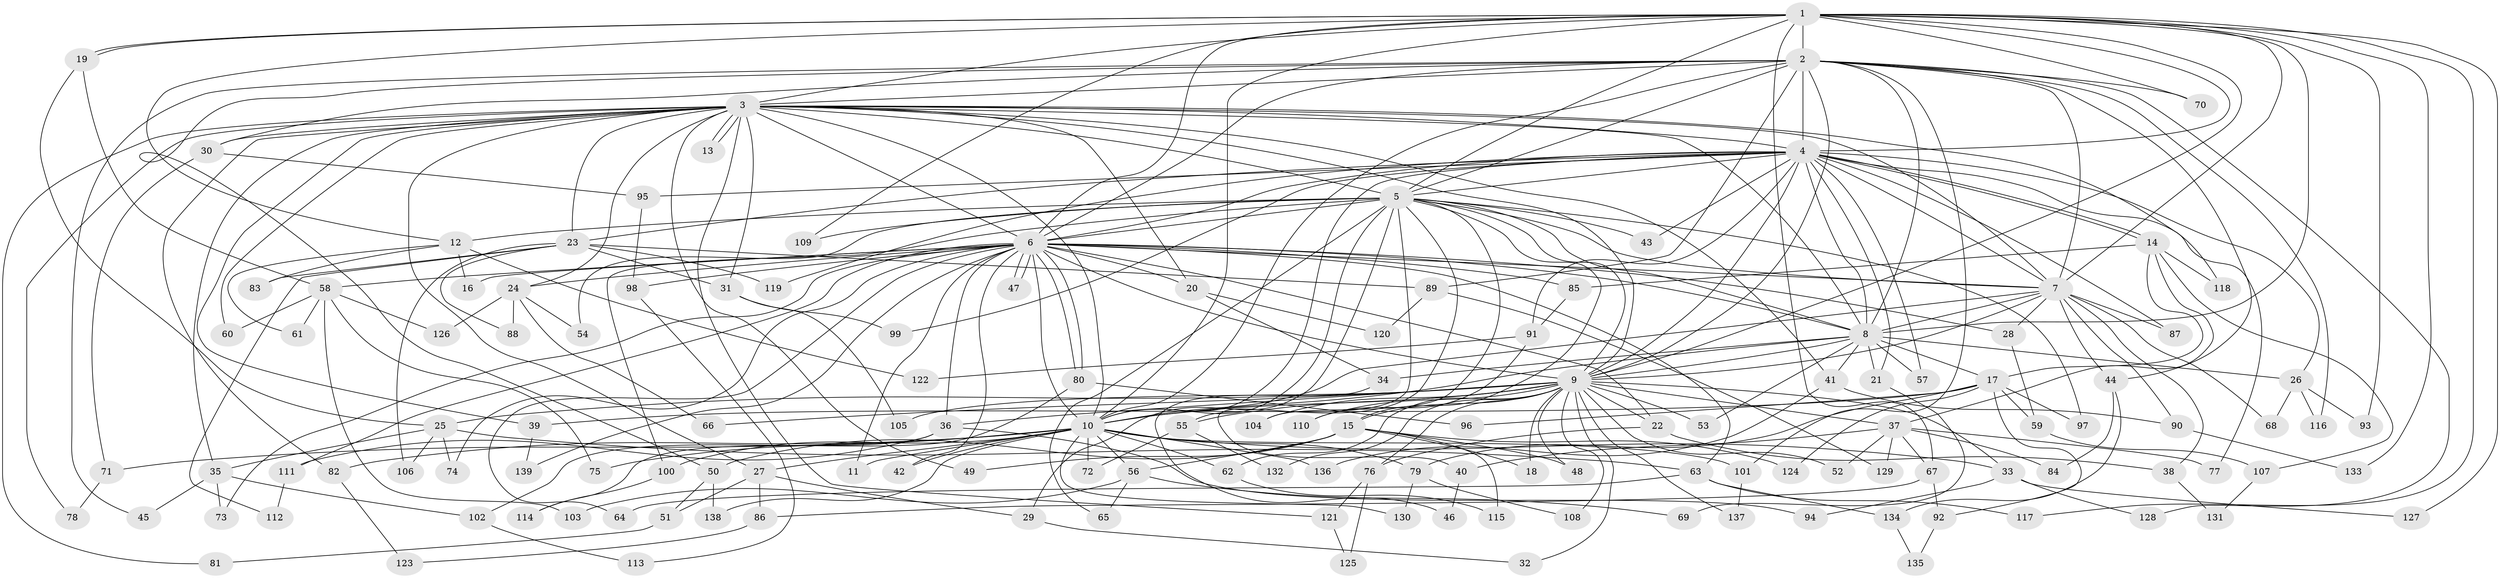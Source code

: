 // coarse degree distribution, {15: 0.014492753623188406, 25: 0.014492753623188406, 21: 0.028985507246376812, 2: 0.4927536231884058, 5: 0.043478260869565216, 1: 0.057971014492753624, 10: 0.028985507246376812, 3: 0.2028985507246377, 4: 0.043478260869565216, 6: 0.014492753623188406, 8: 0.028985507246376812, 7: 0.014492753623188406, 18: 0.014492753623188406}
// Generated by graph-tools (version 1.1) at 2025/46/03/04/25 21:46:34]
// undirected, 139 vertices, 303 edges
graph export_dot {
graph [start="1"]
  node [color=gray90,style=filled];
  1;
  2;
  3;
  4;
  5;
  6;
  7;
  8;
  9;
  10;
  11;
  12;
  13;
  14;
  15;
  16;
  17;
  18;
  19;
  20;
  21;
  22;
  23;
  24;
  25;
  26;
  27;
  28;
  29;
  30;
  31;
  32;
  33;
  34;
  35;
  36;
  37;
  38;
  39;
  40;
  41;
  42;
  43;
  44;
  45;
  46;
  47;
  48;
  49;
  50;
  51;
  52;
  53;
  54;
  55;
  56;
  57;
  58;
  59;
  60;
  61;
  62;
  63;
  64;
  65;
  66;
  67;
  68;
  69;
  70;
  71;
  72;
  73;
  74;
  75;
  76;
  77;
  78;
  79;
  80;
  81;
  82;
  83;
  84;
  85;
  86;
  87;
  88;
  89;
  90;
  91;
  92;
  93;
  94;
  95;
  96;
  97;
  98;
  99;
  100;
  101;
  102;
  103;
  104;
  105;
  106;
  107;
  108;
  109;
  110;
  111;
  112;
  113;
  114;
  115;
  116;
  117;
  118;
  119;
  120;
  121;
  122;
  123;
  124;
  125;
  126;
  127;
  128;
  129;
  130;
  131;
  132;
  133;
  134;
  135;
  136;
  137;
  138;
  139;
  1 -- 2;
  1 -- 3;
  1 -- 4;
  1 -- 5;
  1 -- 6;
  1 -- 7;
  1 -- 8;
  1 -- 9;
  1 -- 10;
  1 -- 12;
  1 -- 19;
  1 -- 19;
  1 -- 67;
  1 -- 70;
  1 -- 93;
  1 -- 109;
  1 -- 117;
  1 -- 127;
  1 -- 133;
  2 -- 3;
  2 -- 4;
  2 -- 5;
  2 -- 6;
  2 -- 7;
  2 -- 8;
  2 -- 9;
  2 -- 10;
  2 -- 30;
  2 -- 44;
  2 -- 45;
  2 -- 50;
  2 -- 70;
  2 -- 89;
  2 -- 101;
  2 -- 116;
  2 -- 128;
  3 -- 4;
  3 -- 5;
  3 -- 6;
  3 -- 7;
  3 -- 8;
  3 -- 9;
  3 -- 10;
  3 -- 13;
  3 -- 13;
  3 -- 20;
  3 -- 23;
  3 -- 24;
  3 -- 27;
  3 -- 30;
  3 -- 31;
  3 -- 35;
  3 -- 39;
  3 -- 41;
  3 -- 49;
  3 -- 60;
  3 -- 78;
  3 -- 81;
  3 -- 82;
  3 -- 118;
  3 -- 121;
  4 -- 5;
  4 -- 6;
  4 -- 7;
  4 -- 8;
  4 -- 9;
  4 -- 10;
  4 -- 14;
  4 -- 14;
  4 -- 21;
  4 -- 23;
  4 -- 26;
  4 -- 43;
  4 -- 57;
  4 -- 77;
  4 -- 87;
  4 -- 91;
  4 -- 95;
  4 -- 99;
  4 -- 119;
  5 -- 6;
  5 -- 7;
  5 -- 8;
  5 -- 9;
  5 -- 10;
  5 -- 12;
  5 -- 15;
  5 -- 29;
  5 -- 40;
  5 -- 43;
  5 -- 54;
  5 -- 55;
  5 -- 65;
  5 -- 97;
  5 -- 100;
  5 -- 104;
  5 -- 109;
  6 -- 7;
  6 -- 8;
  6 -- 9;
  6 -- 10;
  6 -- 11;
  6 -- 16;
  6 -- 20;
  6 -- 22;
  6 -- 24;
  6 -- 28;
  6 -- 36;
  6 -- 42;
  6 -- 47;
  6 -- 47;
  6 -- 58;
  6 -- 63;
  6 -- 64;
  6 -- 73;
  6 -- 74;
  6 -- 80;
  6 -- 80;
  6 -- 85;
  6 -- 98;
  6 -- 111;
  6 -- 139;
  7 -- 8;
  7 -- 9;
  7 -- 10;
  7 -- 28;
  7 -- 38;
  7 -- 44;
  7 -- 68;
  7 -- 87;
  7 -- 90;
  8 -- 9;
  8 -- 10;
  8 -- 17;
  8 -- 21;
  8 -- 26;
  8 -- 34;
  8 -- 41;
  8 -- 53;
  8 -- 57;
  9 -- 10;
  9 -- 15;
  9 -- 18;
  9 -- 22;
  9 -- 25;
  9 -- 32;
  9 -- 33;
  9 -- 36;
  9 -- 37;
  9 -- 48;
  9 -- 52;
  9 -- 53;
  9 -- 55;
  9 -- 62;
  9 -- 66;
  9 -- 76;
  9 -- 104;
  9 -- 105;
  9 -- 108;
  9 -- 110;
  9 -- 132;
  9 -- 137;
  10 -- 11;
  10 -- 27;
  10 -- 33;
  10 -- 42;
  10 -- 56;
  10 -- 62;
  10 -- 71;
  10 -- 72;
  10 -- 75;
  10 -- 79;
  10 -- 82;
  10 -- 100;
  10 -- 101;
  10 -- 130;
  10 -- 136;
  10 -- 138;
  12 -- 16;
  12 -- 61;
  12 -- 83;
  12 -- 122;
  14 -- 17;
  14 -- 37;
  14 -- 85;
  14 -- 107;
  14 -- 118;
  15 -- 18;
  15 -- 48;
  15 -- 49;
  15 -- 50;
  15 -- 56;
  15 -- 115;
  15 -- 124;
  17 -- 39;
  17 -- 59;
  17 -- 79;
  17 -- 92;
  17 -- 96;
  17 -- 97;
  17 -- 124;
  19 -- 25;
  19 -- 58;
  20 -- 34;
  20 -- 120;
  21 -- 69;
  22 -- 38;
  22 -- 76;
  23 -- 31;
  23 -- 83;
  23 -- 88;
  23 -- 89;
  23 -- 106;
  23 -- 112;
  23 -- 119;
  24 -- 54;
  24 -- 66;
  24 -- 88;
  24 -- 126;
  25 -- 35;
  25 -- 63;
  25 -- 74;
  25 -- 106;
  26 -- 68;
  26 -- 93;
  26 -- 116;
  27 -- 29;
  27 -- 51;
  27 -- 86;
  28 -- 59;
  29 -- 32;
  30 -- 71;
  30 -- 95;
  31 -- 99;
  31 -- 105;
  33 -- 94;
  33 -- 127;
  33 -- 128;
  34 -- 46;
  35 -- 45;
  35 -- 73;
  35 -- 102;
  36 -- 94;
  36 -- 102;
  36 -- 111;
  37 -- 40;
  37 -- 52;
  37 -- 67;
  37 -- 77;
  37 -- 84;
  37 -- 129;
  38 -- 131;
  39 -- 139;
  40 -- 46;
  41 -- 90;
  41 -- 136;
  44 -- 84;
  44 -- 134;
  50 -- 51;
  50 -- 138;
  51 -- 81;
  55 -- 72;
  55 -- 132;
  56 -- 65;
  56 -- 69;
  56 -- 103;
  58 -- 60;
  58 -- 61;
  58 -- 75;
  58 -- 103;
  58 -- 126;
  59 -- 107;
  62 -- 115;
  63 -- 64;
  63 -- 117;
  63 -- 134;
  67 -- 86;
  67 -- 92;
  71 -- 78;
  76 -- 121;
  76 -- 125;
  79 -- 108;
  79 -- 130;
  80 -- 96;
  80 -- 114;
  82 -- 123;
  85 -- 91;
  86 -- 123;
  89 -- 120;
  89 -- 129;
  90 -- 133;
  91 -- 110;
  91 -- 122;
  92 -- 135;
  95 -- 98;
  98 -- 113;
  100 -- 114;
  101 -- 137;
  102 -- 113;
  107 -- 131;
  111 -- 112;
  121 -- 125;
  134 -- 135;
}
